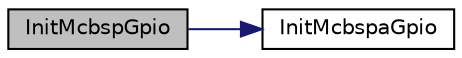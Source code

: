 digraph "InitMcbspGpio"
{
  edge [fontname="Helvetica",fontsize="10",labelfontname="Helvetica",labelfontsize="10"];
  node [fontname="Helvetica",fontsize="10",shape=record];
  rankdir="LR";
  Node1 [label="InitMcbspGpio",height=0.2,width=0.4,color="black", fillcolor="grey75", style="filled", fontcolor="black"];
  Node1 -> Node2 [color="midnightblue",fontsize="10",style="solid",fontname="Helvetica"];
  Node2 [label="InitMcbspaGpio",height=0.2,width=0.4,color="black", fillcolor="white", style="filled",URL="$_d_s_p2833x___mcbsp_8c.html#aa6e7f58e0c4ee3c9fc2ef7827bf10450"];
}
